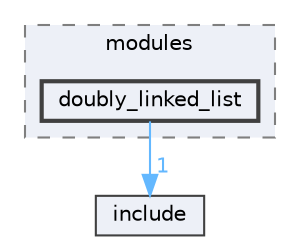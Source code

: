 digraph "doubly_linked_list"
{
 // INTERACTIVE_SVG=YES
 // LATEX_PDF_SIZE
  bgcolor="transparent";
  edge [fontname=Helvetica,fontsize=10,labelfontname=Helvetica,labelfontsize=10];
  node [fontname=Helvetica,fontsize=10,shape=box,height=0.2,width=0.4];
  compound=true
  subgraph clusterdir_ddb4d7e95cc2d6c8e1ade10a20d7247d {
    graph [ bgcolor="#edf0f7", pencolor="grey50", label="modules", fontname=Helvetica,fontsize=10 style="filled,dashed", URL="dir_ddb4d7e95cc2d6c8e1ade10a20d7247d.html",tooltip=""]
  dir_4e34ac70ef0520c869b55f332a09fee2 [label="doubly_linked_list", fillcolor="#edf0f7", color="grey25", style="filled,bold", URL="dir_4e34ac70ef0520c869b55f332a09fee2.html",tooltip=""];
  }
  dir_d44c64559bbebec7f509842c48db8b23 [label="include", fillcolor="#edf0f7", color="grey25", style="filled", URL="dir_d44c64559bbebec7f509842c48db8b23.html",tooltip=""];
  dir_4e34ac70ef0520c869b55f332a09fee2->dir_d44c64559bbebec7f509842c48db8b23 [headlabel="1", labeldistance=1.5 headhref="dir_000002_000003.html" href="dir_000002_000003.html" color="steelblue1" fontcolor="steelblue1"];
}
